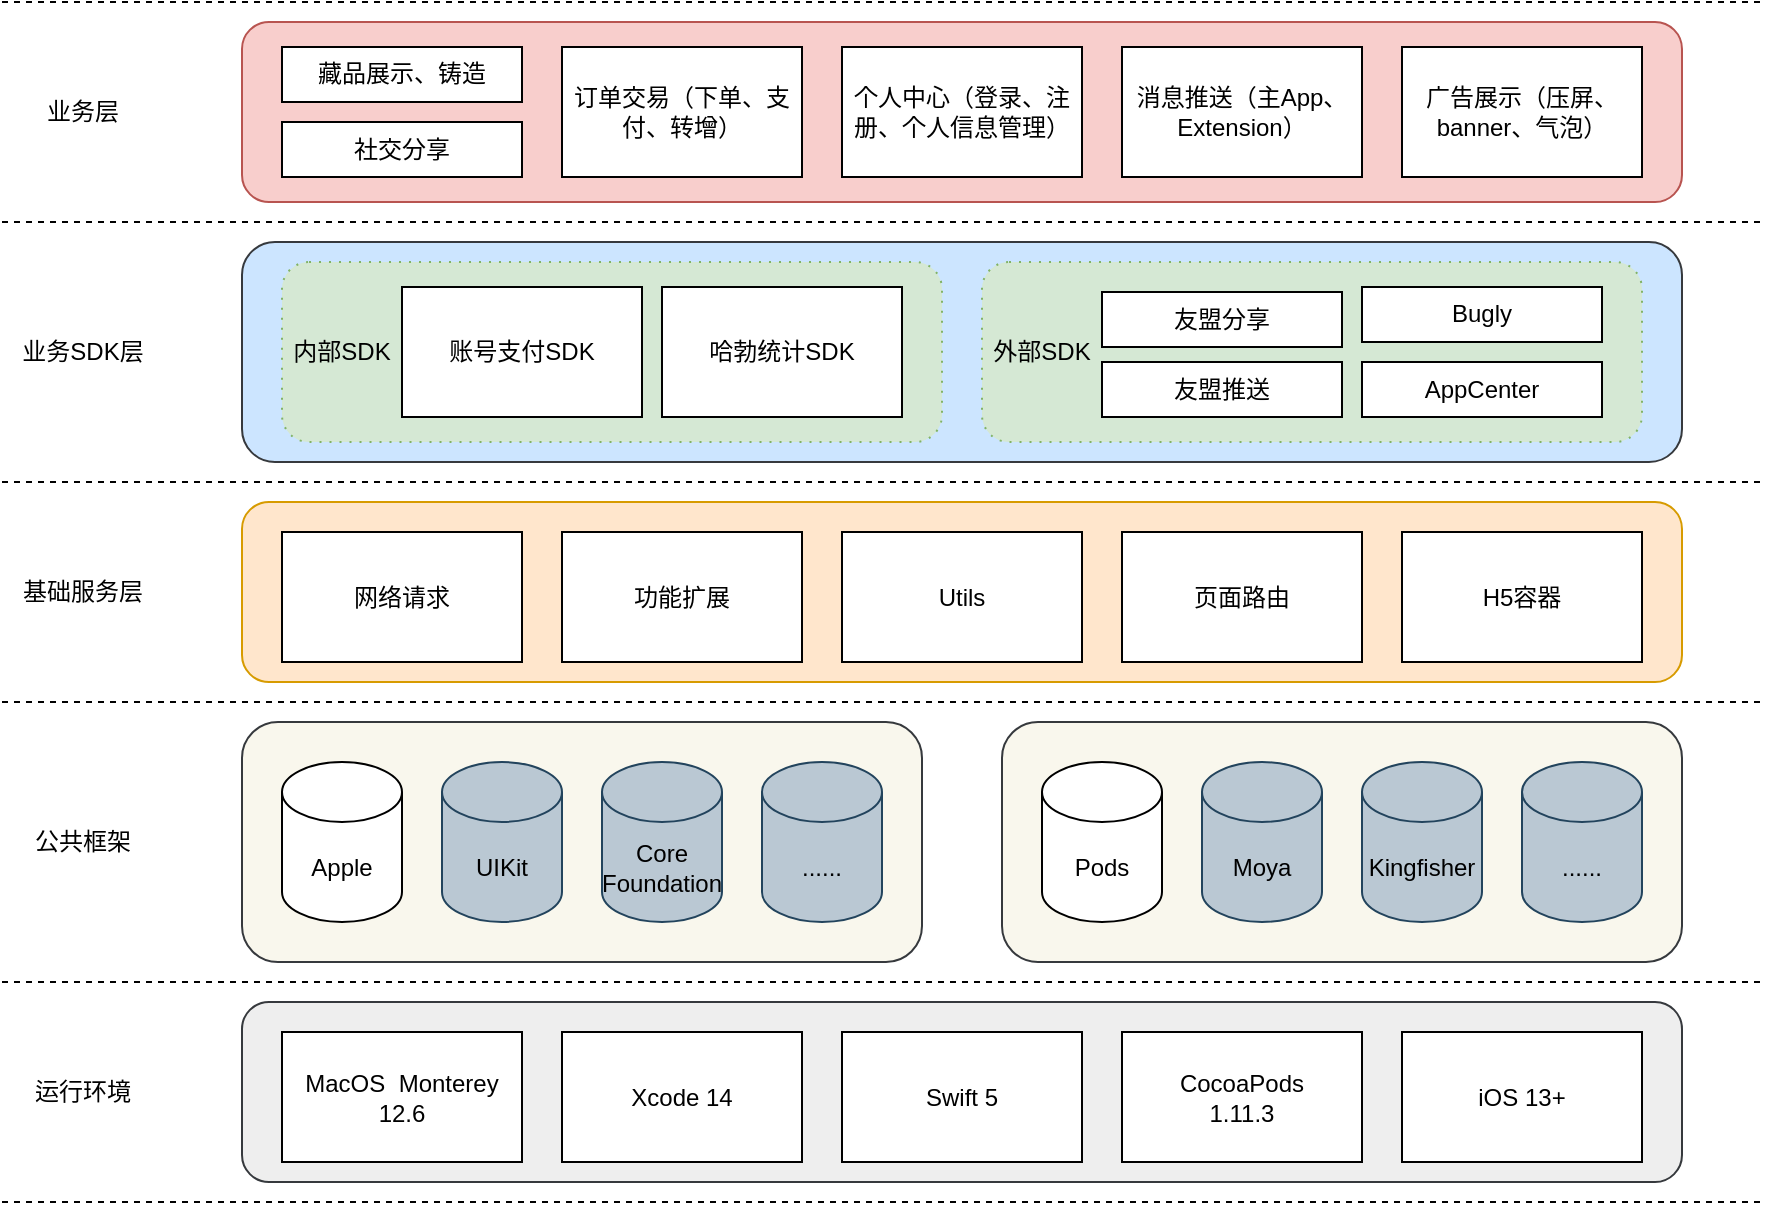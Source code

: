 <mxfile version="20.0.3" type="github">
  <diagram id="BRGXuZrc3QWKpPGlNkGF" name="Page-1">
    <mxGraphModel dx="1018" dy="690" grid="0" gridSize="10" guides="1" tooltips="1" connect="1" arrows="1" fold="1" page="1" pageScale="1" pageWidth="3300" pageHeight="4681" math="0" shadow="0">
      <root>
        <mxCell id="0" />
        <mxCell id="1" parent="0" />
        <mxCell id="du0yZxIEn3RNjtInImzU-38" value="" style="rounded=1;whiteSpace=wrap;html=1;fillColor=#cce5ff;strokeColor=#36393d;" vertex="1" parent="1">
          <mxGeometry x="280" y="160" width="720" height="110" as="geometry" />
        </mxCell>
        <mxCell id="du0yZxIEn3RNjtInImzU-58" value="" style="rounded=1;whiteSpace=wrap;html=1;fillColor=#d5e8d4;strokeColor=#82b366;dashed=1;dashPattern=1 4;" vertex="1" parent="1">
          <mxGeometry x="650" y="170" width="330" height="90" as="geometry" />
        </mxCell>
        <mxCell id="du0yZxIEn3RNjtInImzU-1" value="" style="rounded=1;whiteSpace=wrap;html=1;fillColor=#f9f7ed;strokeColor=#36393d;" vertex="1" parent="1">
          <mxGeometry x="280" y="400" width="340" height="120" as="geometry" />
        </mxCell>
        <mxCell id="du0yZxIEn3RNjtInImzU-3" value="Apple" style="shape=cylinder3;whiteSpace=wrap;html=1;boundedLbl=1;backgroundOutline=1;size=15;" vertex="1" parent="1">
          <mxGeometry x="300" y="420" width="60" height="80" as="geometry" />
        </mxCell>
        <mxCell id="du0yZxIEn3RNjtInImzU-7" value="UIKit" style="shape=cylinder3;whiteSpace=wrap;html=1;boundedLbl=1;backgroundOutline=1;size=15;fillColor=#bac8d3;strokeColor=#23445d;" vertex="1" parent="1">
          <mxGeometry x="380" y="420" width="60" height="80" as="geometry" />
        </mxCell>
        <mxCell id="du0yZxIEn3RNjtInImzU-8" value="Core&lt;br&gt;Foundation" style="shape=cylinder3;whiteSpace=wrap;html=1;boundedLbl=1;backgroundOutline=1;size=15;fillColor=#bac8d3;strokeColor=#23445d;" vertex="1" parent="1">
          <mxGeometry x="460" y="420" width="60" height="80" as="geometry" />
        </mxCell>
        <mxCell id="du0yZxIEn3RNjtInImzU-9" value="......" style="shape=cylinder3;whiteSpace=wrap;html=1;boundedLbl=1;backgroundOutline=1;size=15;fillColor=#bac8d3;strokeColor=#23445d;" vertex="1" parent="1">
          <mxGeometry x="540" y="420" width="60" height="80" as="geometry" />
        </mxCell>
        <mxCell id="du0yZxIEn3RNjtInImzU-12" value="" style="rounded=1;whiteSpace=wrap;html=1;fillColor=#f9f7ed;strokeColor=#36393d;" vertex="1" parent="1">
          <mxGeometry x="660" y="400" width="340" height="120" as="geometry" />
        </mxCell>
        <mxCell id="du0yZxIEn3RNjtInImzU-13" value="Pods" style="shape=cylinder3;whiteSpace=wrap;html=1;boundedLbl=1;backgroundOutline=1;size=15;" vertex="1" parent="1">
          <mxGeometry x="680" y="420" width="60" height="80" as="geometry" />
        </mxCell>
        <mxCell id="du0yZxIEn3RNjtInImzU-14" value="Moya" style="shape=cylinder3;whiteSpace=wrap;html=1;boundedLbl=1;backgroundOutline=1;size=15;fillColor=#bac8d3;strokeColor=#23445d;" vertex="1" parent="1">
          <mxGeometry x="760" y="420" width="60" height="80" as="geometry" />
        </mxCell>
        <mxCell id="du0yZxIEn3RNjtInImzU-15" value="Kingfisher" style="shape=cylinder3;whiteSpace=wrap;html=1;boundedLbl=1;backgroundOutline=1;size=15;fillColor=#bac8d3;strokeColor=#23445d;" vertex="1" parent="1">
          <mxGeometry x="840" y="420" width="60" height="80" as="geometry" />
        </mxCell>
        <mxCell id="du0yZxIEn3RNjtInImzU-16" value="......" style="shape=cylinder3;whiteSpace=wrap;html=1;boundedLbl=1;backgroundOutline=1;size=15;fillColor=#bac8d3;strokeColor=#23445d;" vertex="1" parent="1">
          <mxGeometry x="920" y="420" width="60" height="80" as="geometry" />
        </mxCell>
        <mxCell id="du0yZxIEn3RNjtInImzU-17" value="公共框架" style="text;html=1;align=center;verticalAlign=middle;resizable=0;points=[];autosize=1;strokeColor=none;fillColor=none;" vertex="1" parent="1">
          <mxGeometry x="165" y="445" width="70" height="30" as="geometry" />
        </mxCell>
        <mxCell id="du0yZxIEn3RNjtInImzU-18" value="" style="endArrow=none;dashed=1;html=1;rounded=0;" edge="1" parent="1">
          <mxGeometry width="50" height="50" relative="1" as="geometry">
            <mxPoint x="160" y="530" as="sourcePoint" />
            <mxPoint x="1040" y="530" as="targetPoint" />
          </mxGeometry>
        </mxCell>
        <mxCell id="du0yZxIEn3RNjtInImzU-19" value="运行环境" style="text;html=1;align=center;verticalAlign=middle;resizable=0;points=[];autosize=1;strokeColor=none;fillColor=none;" vertex="1" parent="1">
          <mxGeometry x="165" y="570" width="70" height="30" as="geometry" />
        </mxCell>
        <mxCell id="du0yZxIEn3RNjtInImzU-20" value="" style="rounded=1;whiteSpace=wrap;html=1;fillColor=#eeeeee;strokeColor=#36393d;" vertex="1" parent="1">
          <mxGeometry x="280" y="540" width="720" height="90" as="geometry" />
        </mxCell>
        <mxCell id="du0yZxIEn3RNjtInImzU-21" value="MacOS &amp;nbsp;Monterey&lt;br&gt;12.6" style="rounded=0;whiteSpace=wrap;html=1;" vertex="1" parent="1">
          <mxGeometry x="300" y="555" width="120" height="65" as="geometry" />
        </mxCell>
        <mxCell id="du0yZxIEn3RNjtInImzU-22" value="Xcode 14" style="rounded=0;whiteSpace=wrap;html=1;" vertex="1" parent="1">
          <mxGeometry x="440" y="555" width="120" height="65" as="geometry" />
        </mxCell>
        <mxCell id="du0yZxIEn3RNjtInImzU-23" value="Swift 5" style="rounded=0;whiteSpace=wrap;html=1;" vertex="1" parent="1">
          <mxGeometry x="580" y="555" width="120" height="65" as="geometry" />
        </mxCell>
        <mxCell id="du0yZxIEn3RNjtInImzU-24" value="CocoaPods&lt;br&gt;1.11.3" style="rounded=0;whiteSpace=wrap;html=1;" vertex="1" parent="1">
          <mxGeometry x="720" y="555" width="120" height="65" as="geometry" />
        </mxCell>
        <mxCell id="du0yZxIEn3RNjtInImzU-25" value="iOS 13+" style="rounded=0;whiteSpace=wrap;html=1;" vertex="1" parent="1">
          <mxGeometry x="860" y="555" width="120" height="65" as="geometry" />
        </mxCell>
        <mxCell id="du0yZxIEn3RNjtInImzU-26" value="" style="endArrow=none;dashed=1;html=1;rounded=0;" edge="1" parent="1">
          <mxGeometry width="50" height="50" relative="1" as="geometry">
            <mxPoint x="160" y="640" as="sourcePoint" />
            <mxPoint x="1040" y="640" as="targetPoint" />
          </mxGeometry>
        </mxCell>
        <mxCell id="du0yZxIEn3RNjtInImzU-27" value="" style="endArrow=none;dashed=1;html=1;rounded=0;" edge="1" parent="1">
          <mxGeometry width="50" height="50" relative="1" as="geometry">
            <mxPoint x="160" y="390" as="sourcePoint" />
            <mxPoint x="1040" y="390" as="targetPoint" />
          </mxGeometry>
        </mxCell>
        <mxCell id="du0yZxIEn3RNjtInImzU-28" value="基础服务层" style="text;html=1;align=center;verticalAlign=middle;resizable=0;points=[];autosize=1;strokeColor=none;fillColor=none;" vertex="1" parent="1">
          <mxGeometry x="160" y="320" width="80" height="30" as="geometry" />
        </mxCell>
        <mxCell id="du0yZxIEn3RNjtInImzU-29" value="" style="rounded=1;whiteSpace=wrap;html=1;fillColor=#ffe6cc;strokeColor=#d79b00;" vertex="1" parent="1">
          <mxGeometry x="280" y="290" width="720" height="90" as="geometry" />
        </mxCell>
        <mxCell id="du0yZxIEn3RNjtInImzU-30" value="网络请求" style="rounded=0;whiteSpace=wrap;html=1;" vertex="1" parent="1">
          <mxGeometry x="300" y="305" width="120" height="65" as="geometry" />
        </mxCell>
        <mxCell id="du0yZxIEn3RNjtInImzU-31" value="功能扩展" style="rounded=0;whiteSpace=wrap;html=1;" vertex="1" parent="1">
          <mxGeometry x="440" y="305" width="120" height="65" as="geometry" />
        </mxCell>
        <mxCell id="du0yZxIEn3RNjtInImzU-32" value="页面路由" style="rounded=0;whiteSpace=wrap;html=1;" vertex="1" parent="1">
          <mxGeometry x="720" y="305" width="120" height="65" as="geometry" />
        </mxCell>
        <mxCell id="du0yZxIEn3RNjtInImzU-33" value="H5容器" style="rounded=0;whiteSpace=wrap;html=1;" vertex="1" parent="1">
          <mxGeometry x="860" y="305" width="120" height="65" as="geometry" />
        </mxCell>
        <mxCell id="du0yZxIEn3RNjtInImzU-35" value="" style="endArrow=none;dashed=1;html=1;rounded=0;" edge="1" parent="1">
          <mxGeometry width="50" height="50" relative="1" as="geometry">
            <mxPoint x="160" y="280" as="sourcePoint" />
            <mxPoint x="1040" y="280" as="targetPoint" />
          </mxGeometry>
        </mxCell>
        <mxCell id="du0yZxIEn3RNjtInImzU-36" value="" style="endArrow=none;dashed=1;html=1;rounded=0;" edge="1" parent="1">
          <mxGeometry width="50" height="50" relative="1" as="geometry">
            <mxPoint x="160" y="150" as="sourcePoint" />
            <mxPoint x="1040" y="150" as="targetPoint" />
          </mxGeometry>
        </mxCell>
        <mxCell id="du0yZxIEn3RNjtInImzU-37" value="业务SDK层" style="text;html=1;align=center;verticalAlign=middle;resizable=0;points=[];autosize=1;strokeColor=none;fillColor=none;" vertex="1" parent="1">
          <mxGeometry x="160" y="200" width="80" height="30" as="geometry" />
        </mxCell>
        <mxCell id="du0yZxIEn3RNjtInImzU-41" value="友盟分享" style="rounded=0;whiteSpace=wrap;html=1;" vertex="1" parent="1">
          <mxGeometry x="710" y="185" width="120" height="27.5" as="geometry" />
        </mxCell>
        <mxCell id="du0yZxIEn3RNjtInImzU-42" value="友盟推送" style="rounded=0;whiteSpace=wrap;html=1;" vertex="1" parent="1">
          <mxGeometry x="710" y="220" width="120" height="27.5" as="geometry" />
        </mxCell>
        <mxCell id="du0yZxIEn3RNjtInImzU-43" value="Bugly" style="rounded=0;whiteSpace=wrap;html=1;" vertex="1" parent="1">
          <mxGeometry x="840" y="182.5" width="120" height="27.5" as="geometry" />
        </mxCell>
        <mxCell id="du0yZxIEn3RNjtInImzU-44" value="AppCenter" style="rounded=0;whiteSpace=wrap;html=1;" vertex="1" parent="1">
          <mxGeometry x="840" y="220" width="120" height="27.5" as="geometry" />
        </mxCell>
        <mxCell id="du0yZxIEn3RNjtInImzU-45" value="" style="endArrow=none;dashed=1;html=1;rounded=0;" edge="1" parent="1">
          <mxGeometry width="50" height="50" relative="1" as="geometry">
            <mxPoint x="160" y="40" as="sourcePoint" />
            <mxPoint x="1040" y="40" as="targetPoint" />
          </mxGeometry>
        </mxCell>
        <mxCell id="du0yZxIEn3RNjtInImzU-46" value="业务层" style="text;html=1;align=center;verticalAlign=middle;resizable=0;points=[];autosize=1;strokeColor=none;fillColor=none;" vertex="1" parent="1">
          <mxGeometry x="170" y="80" width="60" height="30" as="geometry" />
        </mxCell>
        <mxCell id="du0yZxIEn3RNjtInImzU-47" value="" style="rounded=1;whiteSpace=wrap;html=1;fillColor=#f8cecc;strokeColor=#b85450;" vertex="1" parent="1">
          <mxGeometry x="280" y="50" width="720" height="90" as="geometry" />
        </mxCell>
        <mxCell id="du0yZxIEn3RNjtInImzU-48" value="订单交易（下单、支付、转增）" style="rounded=0;whiteSpace=wrap;html=1;" vertex="1" parent="1">
          <mxGeometry x="440" y="62.5" width="120" height="65" as="geometry" />
        </mxCell>
        <mxCell id="du0yZxIEn3RNjtInImzU-49" value="个人中心（登录、注册、个人信息管理）" style="rounded=0;whiteSpace=wrap;html=1;" vertex="1" parent="1">
          <mxGeometry x="580" y="62.5" width="120" height="65" as="geometry" />
        </mxCell>
        <mxCell id="du0yZxIEn3RNjtInImzU-50" value="消息推送（主App、Extension）" style="rounded=0;whiteSpace=wrap;html=1;" vertex="1" parent="1">
          <mxGeometry x="720" y="62.5" width="120" height="65" as="geometry" />
        </mxCell>
        <mxCell id="du0yZxIEn3RNjtInImzU-52" value="广告展示（压屏、banner、气泡）" style="rounded=0;whiteSpace=wrap;html=1;" vertex="1" parent="1">
          <mxGeometry x="860" y="62.5" width="120" height="65" as="geometry" />
        </mxCell>
        <mxCell id="du0yZxIEn3RNjtInImzU-54" value="藏品展示、铸造" style="rounded=0;whiteSpace=wrap;html=1;" vertex="1" parent="1">
          <mxGeometry x="300" y="62.5" width="120" height="27.5" as="geometry" />
        </mxCell>
        <mxCell id="du0yZxIEn3RNjtInImzU-55" value="社交分享" style="rounded=0;whiteSpace=wrap;html=1;" vertex="1" parent="1">
          <mxGeometry x="300" y="100" width="120" height="27.5" as="geometry" />
        </mxCell>
        <mxCell id="du0yZxIEn3RNjtInImzU-56" value="Utils" style="rounded=0;whiteSpace=wrap;html=1;" vertex="1" parent="1">
          <mxGeometry x="580" y="305" width="120" height="65" as="geometry" />
        </mxCell>
        <mxCell id="du0yZxIEn3RNjtInImzU-57" value="" style="rounded=1;whiteSpace=wrap;html=1;fillColor=#d5e8d4;strokeColor=#82b366;dashed=1;dashPattern=1 4;" vertex="1" parent="1">
          <mxGeometry x="300" y="170" width="330" height="90" as="geometry" />
        </mxCell>
        <mxCell id="du0yZxIEn3RNjtInImzU-39" value="账号支付SDK" style="rounded=0;whiteSpace=wrap;html=1;" vertex="1" parent="1">
          <mxGeometry x="360" y="182.5" width="120" height="65" as="geometry" />
        </mxCell>
        <mxCell id="du0yZxIEn3RNjtInImzU-40" value="哈勃统计SDK" style="rounded=0;whiteSpace=wrap;html=1;" vertex="1" parent="1">
          <mxGeometry x="490" y="182.5" width="120" height="65" as="geometry" />
        </mxCell>
        <mxCell id="du0yZxIEn3RNjtInImzU-70" value="内部SDK" style="text;html=1;strokeColor=none;fillColor=none;align=center;verticalAlign=middle;whiteSpace=wrap;rounded=0;dashed=1;dashPattern=1 4;" vertex="1" parent="1">
          <mxGeometry x="300" y="200" width="60" height="30" as="geometry" />
        </mxCell>
        <mxCell id="du0yZxIEn3RNjtInImzU-72" value="外部SDK" style="text;html=1;strokeColor=none;fillColor=none;align=center;verticalAlign=middle;whiteSpace=wrap;rounded=0;dashed=1;dashPattern=1 4;" vertex="1" parent="1">
          <mxGeometry x="650" y="200" width="60" height="30" as="geometry" />
        </mxCell>
      </root>
    </mxGraphModel>
  </diagram>
</mxfile>
